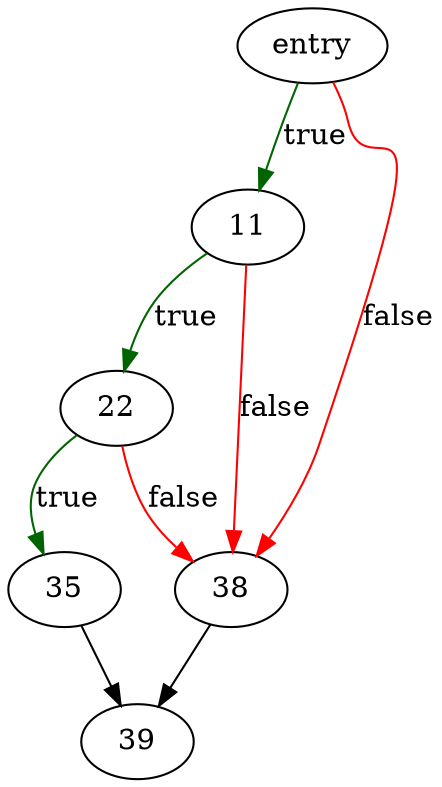 digraph "exprIdxCover" {
	// Node definitions.
	2 [label=entry];
	11;
	22;
	35;
	38;
	39;

	// Edge definitions.
	2 -> 11 [
		color=darkgreen
		label=true
	];
	2 -> 38 [
		color=red
		label=false
	];
	11 -> 22 [
		color=darkgreen
		label=true
	];
	11 -> 38 [
		color=red
		label=false
	];
	22 -> 35 [
		color=darkgreen
		label=true
	];
	22 -> 38 [
		color=red
		label=false
	];
	35 -> 39;
	38 -> 39;
}